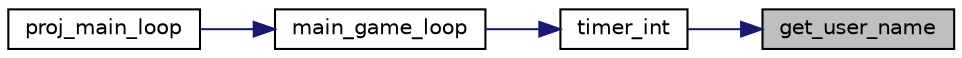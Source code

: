 digraph "get_user_name"
{
 // LATEX_PDF_SIZE
  edge [fontname="Helvetica",fontsize="10",labelfontname="Helvetica",labelfontsize="10"];
  node [fontname="Helvetica",fontsize="10",shape=record];
  rankdir="RL";
  Node1 [label="get_user_name",height=0.2,width=0.4,color="black", fillcolor="grey75", style="filled", fontcolor="black",tooltip="Gets the user name."];
  Node1 -> Node2 [dir="back",color="midnightblue",fontsize="10",style="solid",fontname="Helvetica"];
  Node2 [label="timer_int",height=0.2,width=0.4,color="black", fillcolor="white", style="filled",URL="$manager_8c.html#a9df05b246940004343097316105b03b0",tooltip="Timer interrupt handler. This function defines how timer interrupts are handled, depending on the cur..."];
  Node2 -> Node3 [dir="back",color="midnightblue",fontsize="10",style="solid",fontname="Helvetica"];
  Node3 [label="main_game_loop",height=0.2,width=0.4,color="black", fillcolor="white", style="filled",URL="$manager_8c.html#abfa3e0325d0e3c711d629d90574a80fc",tooltip="Function that handles the main game loop. This function handles the interrupts appropriately."];
  Node3 -> Node4 [dir="back",color="midnightblue",fontsize="10",style="solid",fontname="Helvetica"];
  Node4 [label="proj_main_loop",height=0.2,width=0.4,color="black", fillcolor="white", style="filled",URL="$proj_8c.html#ad290208c74ef25eb347d1d96a390cd66",tooltip=" "];
}
